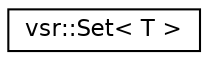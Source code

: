digraph G
{
  edge [fontname="Helvetica",fontsize="11",labelfontname="Helvetica",labelfontsize="11"];
  node [fontname="Helvetica",fontsize="11",shape=record];
  rankdir="LR";
  Node1 [label="vsr::Set\< T \>",height=0.2,width=0.4,color="black", fillcolor="white", style="filled",URL="$classvsr_1_1_set.html"];
}
